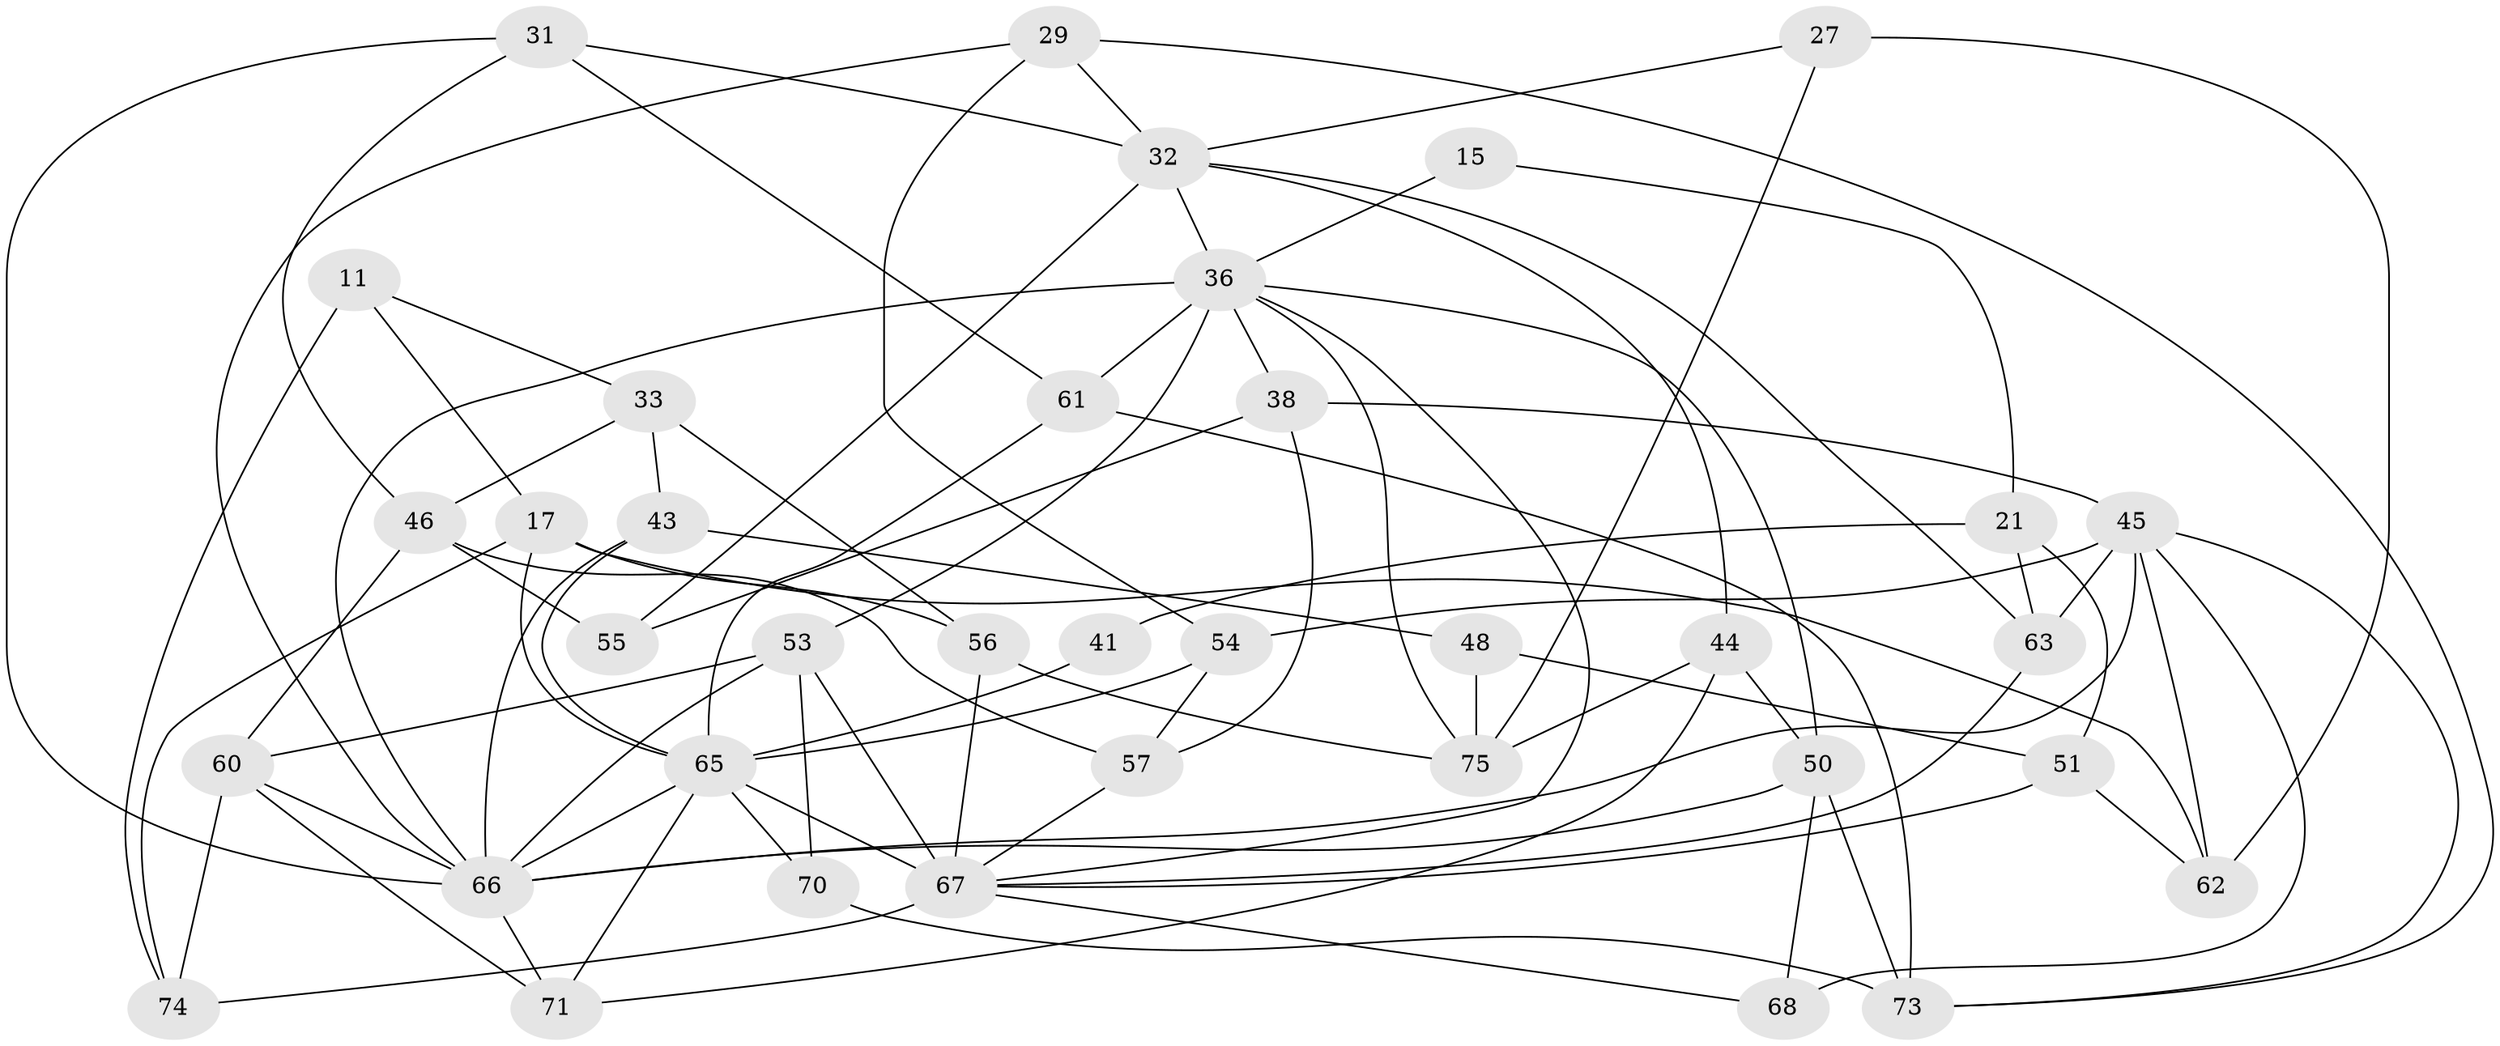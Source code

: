 // original degree distribution, {4: 1.0}
// Generated by graph-tools (version 1.1) at 2025/56/03/09/25 04:56:31]
// undirected, 37 vertices, 86 edges
graph export_dot {
graph [start="1"]
  node [color=gray90,style=filled];
  11;
  15;
  17 [super="+1"];
  21 [super="+20"];
  27;
  29;
  31 [super="+25"];
  32 [super="+5+26"];
  33;
  36 [super="+19+24"];
  38;
  41;
  43;
  44;
  45 [super="+28"];
  46 [super="+34"];
  48;
  50 [super="+40"];
  51;
  53 [super="+30+47"];
  54;
  55;
  56 [super="+35"];
  57;
  60 [super="+58+37"];
  61;
  62;
  63;
  65 [super="+64"];
  66 [super="+18+14+59"];
  67 [super="+2+49+39+52"];
  68;
  70;
  71;
  73 [super="+13"];
  74 [super="+7"];
  75 [super="+72"];
  11 -- 74 [weight=2];
  11 -- 17;
  11 -- 33;
  15 -- 21 [weight=2];
  15 -- 36 [weight=2];
  17 -- 56 [weight=2];
  17 -- 74;
  17 -- 62;
  17 -- 65;
  21 -- 51;
  21 -- 41 [weight=2];
  21 -- 63;
  27 -- 75 [weight=2];
  27 -- 62;
  27 -- 32;
  29 -- 32;
  29 -- 54;
  29 -- 73;
  29 -- 66;
  31 -- 46;
  31 -- 61;
  31 -- 32 [weight=2];
  31 -- 66 [weight=2];
  32 -- 63;
  32 -- 55;
  32 -- 44;
  32 -- 36;
  33 -- 46;
  33 -- 43;
  33 -- 56;
  36 -- 53;
  36 -- 67;
  36 -- 50;
  36 -- 38;
  36 -- 66 [weight=3];
  36 -- 75;
  36 -- 61;
  38 -- 55;
  38 -- 57;
  38 -- 45;
  41 -- 65 [weight=2];
  43 -- 48;
  43 -- 65;
  43 -- 66;
  44 -- 75;
  44 -- 71;
  44 -- 50;
  45 -- 54;
  45 -- 62;
  45 -- 73;
  45 -- 68;
  45 -- 63;
  45 -- 66 [weight=2];
  46 -- 55 [weight=2];
  46 -- 57;
  46 -- 60;
  48 -- 75 [weight=2];
  48 -- 51;
  50 -- 68 [weight=2];
  50 -- 73;
  50 -- 66;
  51 -- 62;
  51 -- 67;
  53 -- 60 [weight=2];
  53 -- 70;
  53 -- 67 [weight=2];
  53 -- 66 [weight=2];
  54 -- 57;
  54 -- 65;
  56 -- 75 [weight=2];
  56 -- 67;
  57 -- 67;
  60 -- 74 [weight=2];
  60 -- 66 [weight=2];
  60 -- 71;
  61 -- 73;
  61 -- 65;
  63 -- 67;
  65 -- 66 [weight=3];
  65 -- 67 [weight=3];
  65 -- 70;
  65 -- 71;
  66 -- 71;
  67 -- 68;
  67 -- 74;
  70 -- 73 [weight=2];
}
